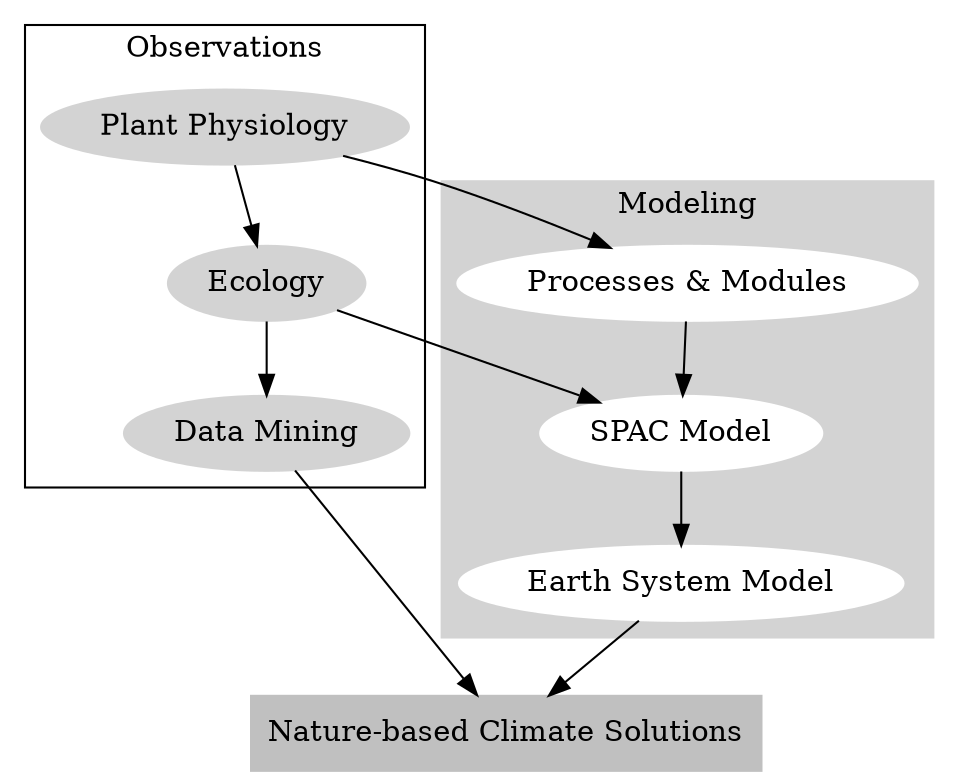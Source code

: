 digraph stream {
    layout=dot

    /* define the boxes */
    L1 [label="Plant Physiology",style=filled,color=lightgray]
    L2 [label="Ecology",style=filled,color=lightgray]
    L3 [label="Data Mining",style=filled,color=lightgray]
    T1 [label="Processes & Modules",style=filled,color=white]
    T2 [label="SPAC Model",style=filled,color=white]
    T3 [label="Earth System Model",style=filled,color=white]
    A2 [label="Nature-based Climate Solutions",style=filled,color=gray,shape=box]

    /* subgraph for L1, L2, L3*/
    subgraph cluster0 {
        node [style=filled]
        L1 -> L2 -> L3
        label="Observations"
    }

    /* subgraph for T1, T2, T3*/
    subgraph cluster1 {
        node [style=filled]
        style=filled
        color=lightgray
        label="Modeling"
        T1 -> T2 -> T3
    }

    /* connect the boxes */
    L1 -> T1
    L2 -> T2
    {L3,T3} -> A2
}
